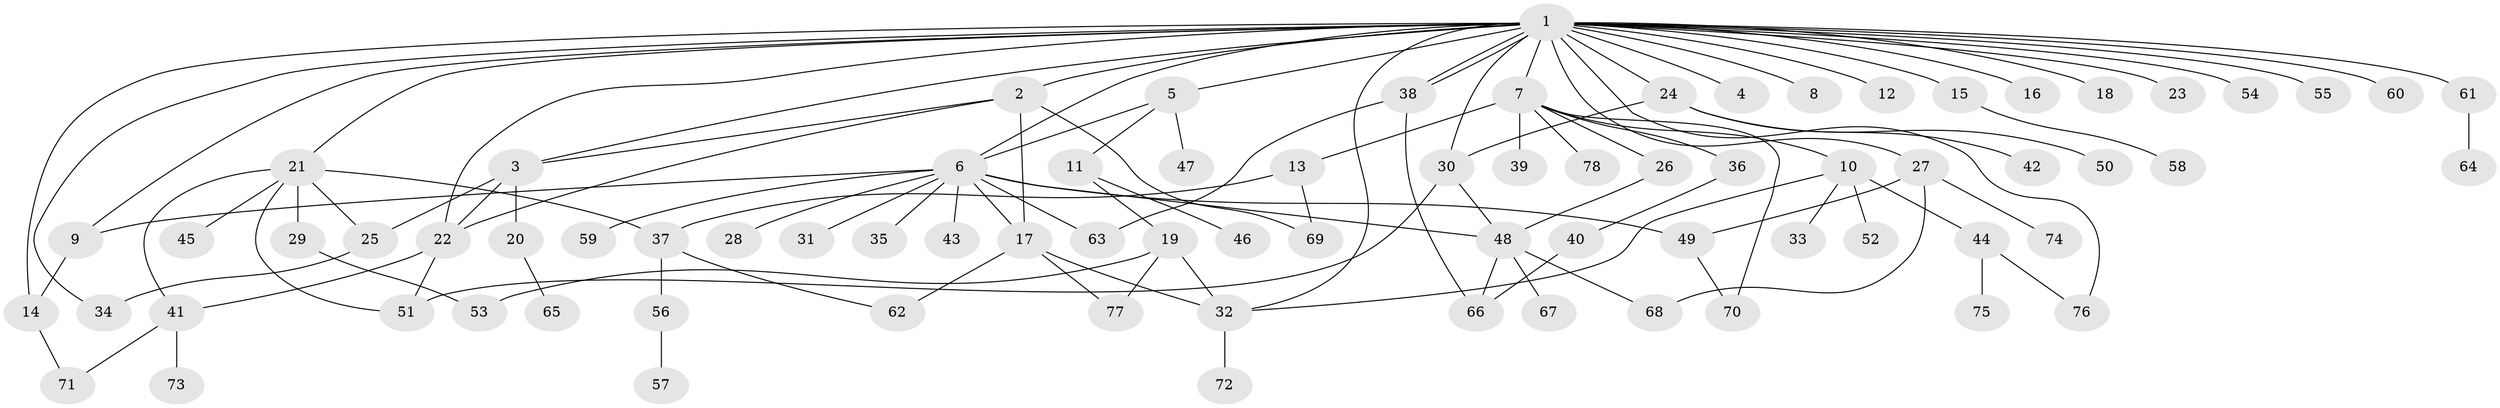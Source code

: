 // coarse degree distribution, {24: 0.02564102564102564, 4: 0.10256410256410256, 5: 0.07692307692307693, 1: 0.5384615384615384, 3: 0.07692307692307693, 13: 0.02564102564102564, 8: 0.02564102564102564, 7: 0.02564102564102564, 9: 0.02564102564102564, 2: 0.07692307692307693}
// Generated by graph-tools (version 1.1) at 2025/18/03/04/25 18:18:02]
// undirected, 78 vertices, 109 edges
graph export_dot {
graph [start="1"]
  node [color=gray90,style=filled];
  1;
  2;
  3;
  4;
  5;
  6;
  7;
  8;
  9;
  10;
  11;
  12;
  13;
  14;
  15;
  16;
  17;
  18;
  19;
  20;
  21;
  22;
  23;
  24;
  25;
  26;
  27;
  28;
  29;
  30;
  31;
  32;
  33;
  34;
  35;
  36;
  37;
  38;
  39;
  40;
  41;
  42;
  43;
  44;
  45;
  46;
  47;
  48;
  49;
  50;
  51;
  52;
  53;
  54;
  55;
  56;
  57;
  58;
  59;
  60;
  61;
  62;
  63;
  64;
  65;
  66;
  67;
  68;
  69;
  70;
  71;
  72;
  73;
  74;
  75;
  76;
  77;
  78;
  1 -- 2;
  1 -- 3;
  1 -- 4;
  1 -- 5;
  1 -- 6;
  1 -- 7;
  1 -- 8;
  1 -- 9;
  1 -- 12;
  1 -- 14;
  1 -- 15;
  1 -- 16;
  1 -- 18;
  1 -- 21;
  1 -- 22;
  1 -- 23;
  1 -- 24;
  1 -- 27;
  1 -- 30;
  1 -- 32;
  1 -- 34;
  1 -- 38;
  1 -- 38;
  1 -- 54;
  1 -- 55;
  1 -- 60;
  1 -- 61;
  1 -- 76;
  2 -- 3;
  2 -- 17;
  2 -- 22;
  2 -- 69;
  3 -- 20;
  3 -- 22;
  3 -- 25;
  5 -- 6;
  5 -- 11;
  5 -- 47;
  6 -- 9;
  6 -- 17;
  6 -- 28;
  6 -- 31;
  6 -- 35;
  6 -- 43;
  6 -- 48;
  6 -- 49;
  6 -- 59;
  6 -- 63;
  7 -- 10;
  7 -- 13;
  7 -- 26;
  7 -- 36;
  7 -- 39;
  7 -- 70;
  7 -- 78;
  9 -- 14;
  10 -- 32;
  10 -- 33;
  10 -- 44;
  10 -- 52;
  11 -- 19;
  11 -- 46;
  13 -- 37;
  13 -- 69;
  14 -- 71;
  15 -- 58;
  17 -- 32;
  17 -- 62;
  17 -- 77;
  19 -- 32;
  19 -- 53;
  19 -- 77;
  20 -- 65;
  21 -- 25;
  21 -- 29;
  21 -- 37;
  21 -- 41;
  21 -- 45;
  21 -- 51;
  22 -- 41;
  22 -- 51;
  24 -- 30;
  24 -- 42;
  24 -- 50;
  25 -- 34;
  26 -- 48;
  27 -- 49;
  27 -- 68;
  27 -- 74;
  29 -- 53;
  30 -- 48;
  30 -- 51;
  32 -- 72;
  36 -- 40;
  37 -- 56;
  37 -- 62;
  38 -- 63;
  38 -- 66;
  40 -- 66;
  41 -- 71;
  41 -- 73;
  44 -- 75;
  44 -- 76;
  48 -- 66;
  48 -- 67;
  48 -- 68;
  49 -- 70;
  56 -- 57;
  61 -- 64;
}
